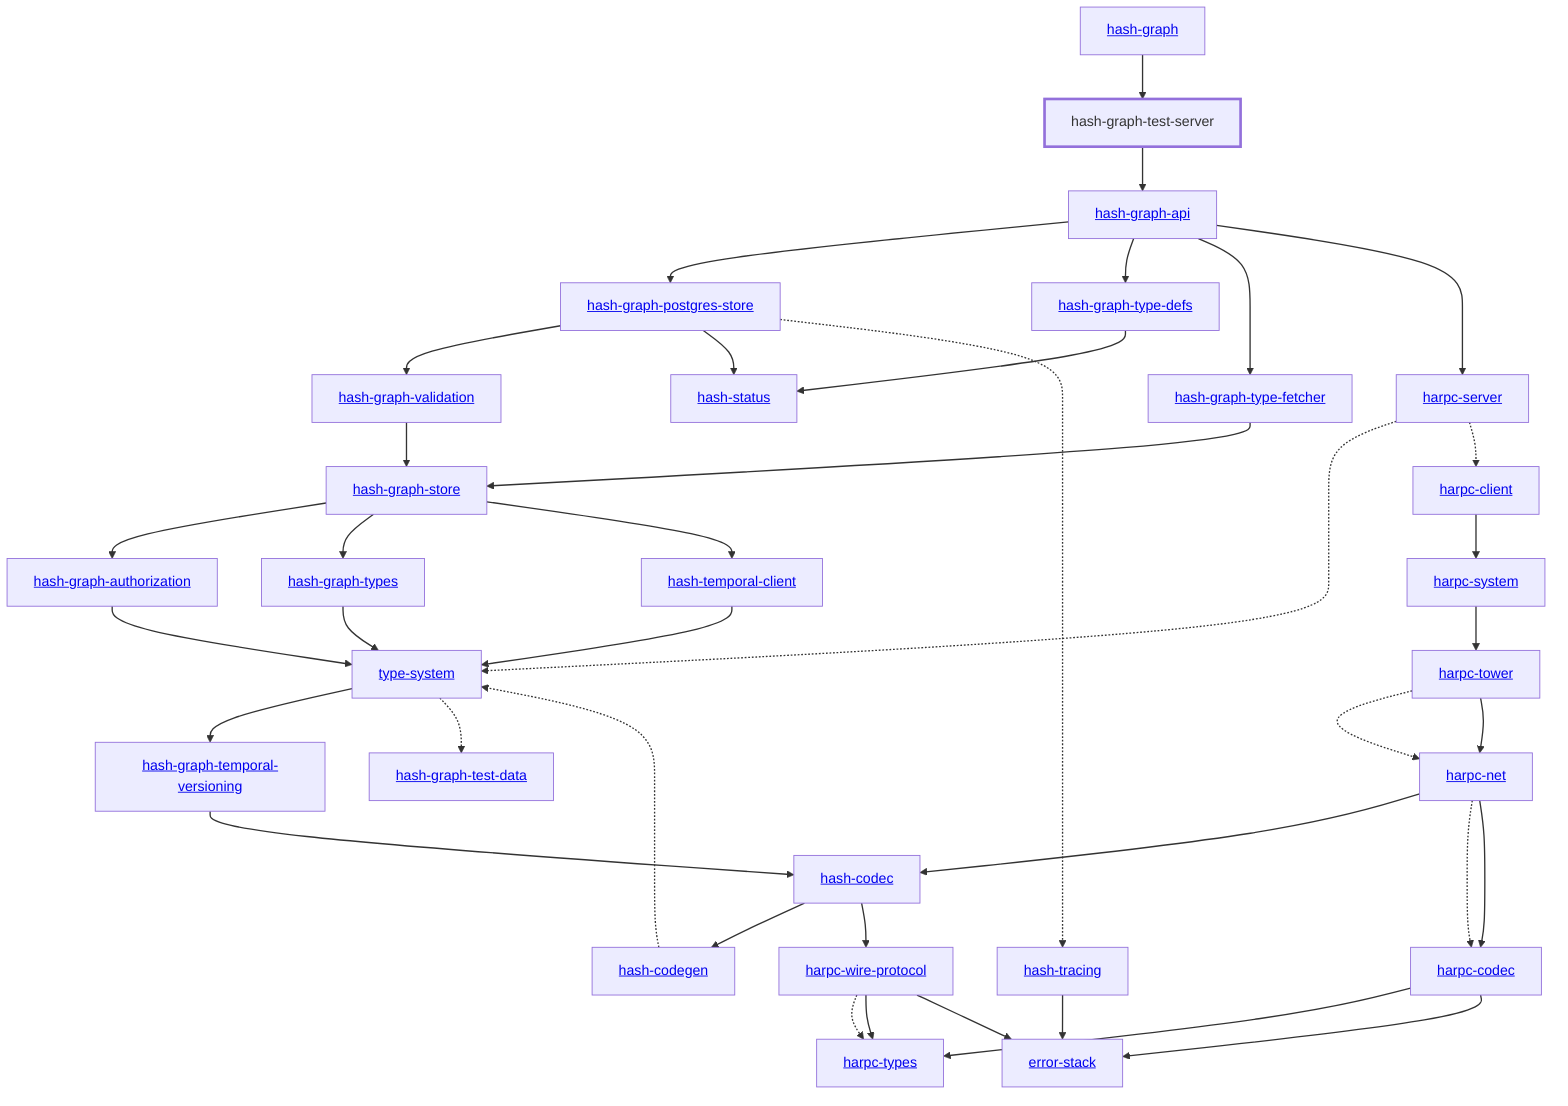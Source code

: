graph TD
    linkStyle default stroke-width:1.5px
    classDef default stroke-width:1px
    classDef root stroke-width:3px
    classDef dev stroke-width:1px
    classDef build stroke-width:1px
    %% Legend
    %% --> : Normal dependency
    %% -.-> : Dev dependency
    %% ---> : Build dependency
    0[<a href="../hash_graph">hash-graph</a>]
    1[<a href="../type_system">type-system</a>]
    2[<a href="../hash_codec">hash-codec</a>]
    3[<a href="../hash_codegen">hash-codegen</a>]
    4[<a href="../hash_graph_api">hash-graph-api</a>]
    5[<a href="../hash_graph_authorization">hash-graph-authorization</a>]
    6[<a href="../hash_graph_postgres_store">hash-graph-postgres-store</a>]
    7[<a href="../hash_graph_store">hash-graph-store</a>]
    8[<a href="../hash_graph_temporal_versioning">hash-graph-temporal-versioning</a>]
    9[hash-graph-test-server]
    class 9 root
    10[<a href="../hash_graph_type_defs">hash-graph-type-defs</a>]
    11[<a href="../hash_graph_type_fetcher">hash-graph-type-fetcher</a>]
    12[<a href="../hash_graph_types">hash-graph-types</a>]
    13[<a href="../hash_graph_validation">hash-graph-validation</a>]
    14[<a href="../harpc_client">harpc-client</a>]
    15[<a href="../harpc_codec">harpc-codec</a>]
    16[<a href="../harpc_net">harpc-net</a>]
    17[<a href="../harpc_server">harpc-server</a>]
    18[<a href="../harpc_system">harpc-system</a>]
    19[<a href="../harpc_tower">harpc-tower</a>]
    20[<a href="../harpc_types">harpc-types</a>]
    21[<a href="../harpc_wire_protocol">harpc-wire-protocol</a>]
    22[<a href="../hash_status">hash-status</a>]
    23[<a href="../hash_temporal_client">hash-temporal-client</a>]
    24[<a href="../hash_tracing">hash-tracing</a>]
    25[<a href="../error_stack">error-stack</a>]
    26[<a href="../hash_graph_test_data">hash-graph-test-data</a>]
    0 --> 9
    1 --> 8
    1 -.-> 26
    2 --> 3
    2 --> 21
    3 -.-> 1
    4 --> 6
    4 --> 10
    4 --> 11
    4 --> 17
    5 --> 1
    6 --> 13
    6 --> 22
    6 -.-> 24
    7 --> 5
    7 --> 12
    7 --> 23
    8 --> 2
    9 --> 4
    10 --> 22
    11 --> 7
    12 --> 1
    13 --> 7
    14 --> 18
    15 --> 20
    15 --> 25
    16 --> 2
    16 -.-> 15
    16 --> 15
    17 -.-> 1
    17 -.-> 14
    18 --> 19
    19 -.-> 16
    19 --> 16
    21 -.-> 20
    21 --> 20
    21 --> 25
    23 --> 1
    24 --> 25